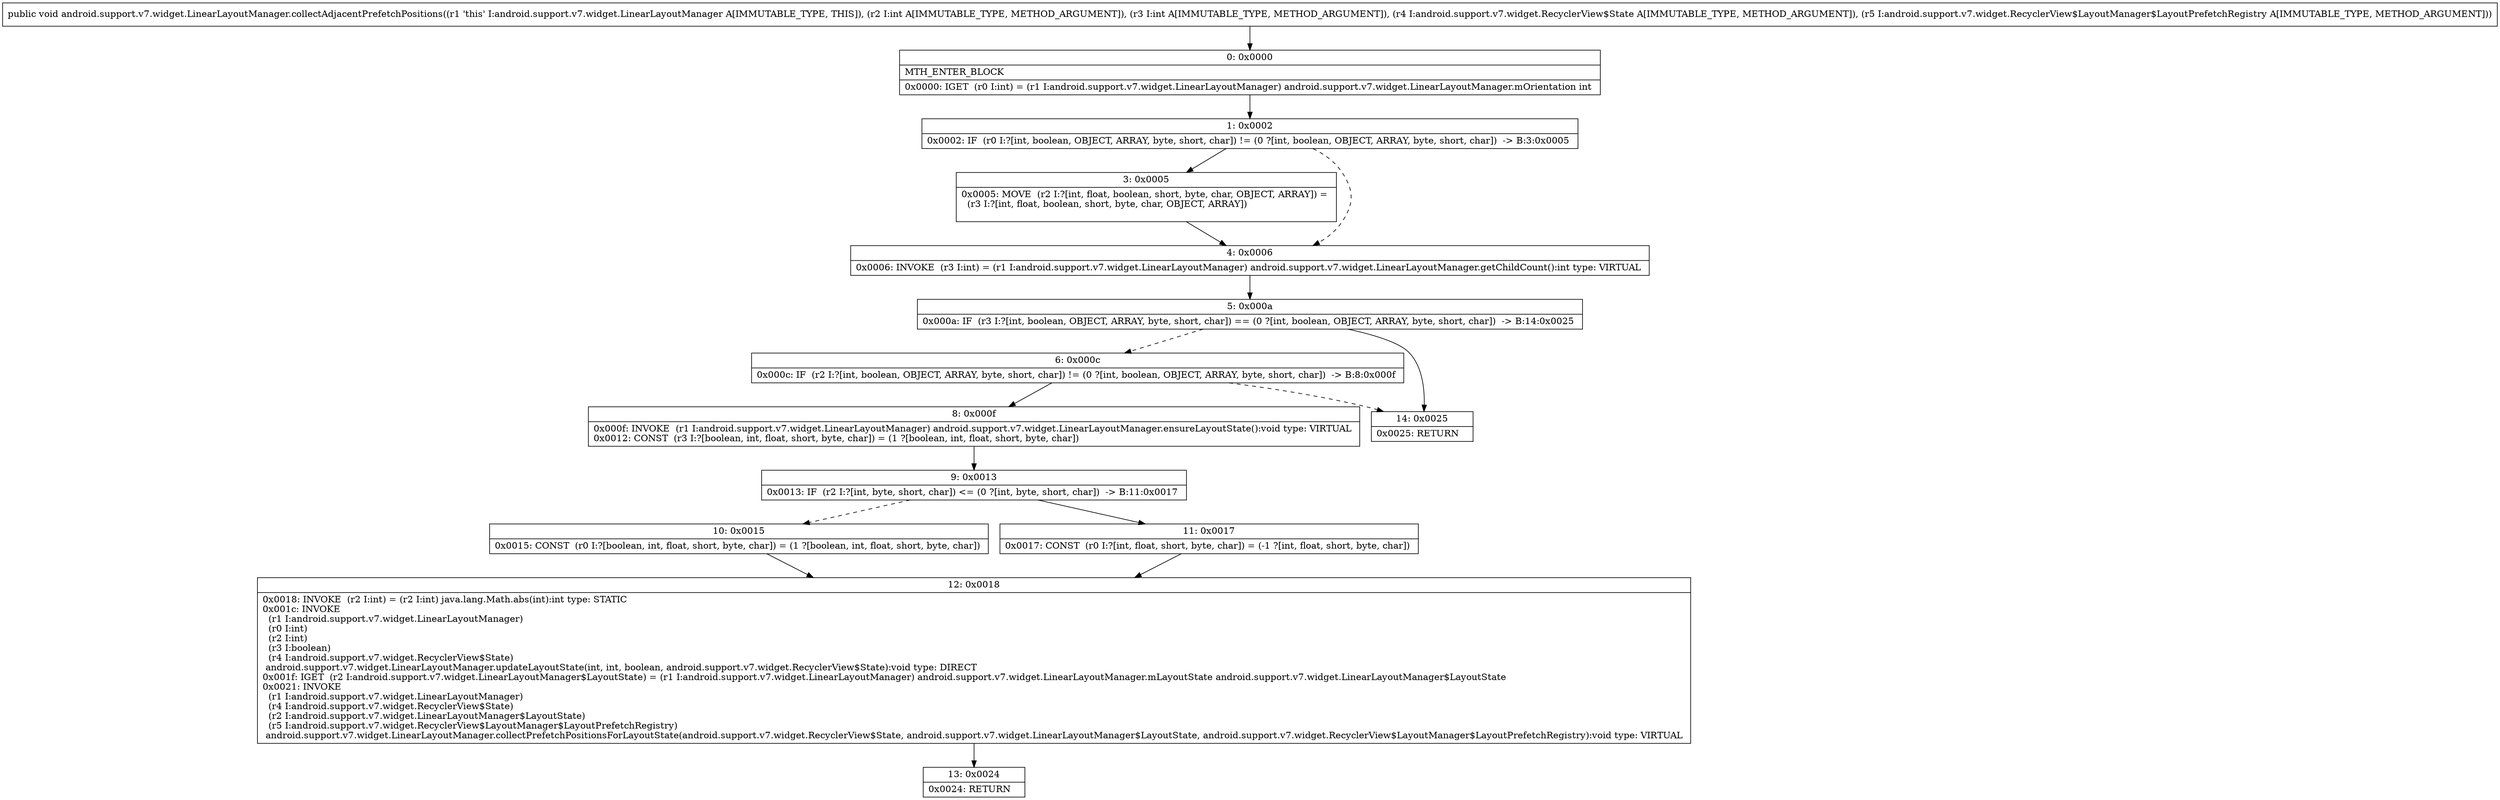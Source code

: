 digraph "CFG forandroid.support.v7.widget.LinearLayoutManager.collectAdjacentPrefetchPositions(IILandroid\/support\/v7\/widget\/RecyclerView$State;Landroid\/support\/v7\/widget\/RecyclerView$LayoutManager$LayoutPrefetchRegistry;)V" {
Node_0 [shape=record,label="{0\:\ 0x0000|MTH_ENTER_BLOCK\l|0x0000: IGET  (r0 I:int) = (r1 I:android.support.v7.widget.LinearLayoutManager) android.support.v7.widget.LinearLayoutManager.mOrientation int \l}"];
Node_1 [shape=record,label="{1\:\ 0x0002|0x0002: IF  (r0 I:?[int, boolean, OBJECT, ARRAY, byte, short, char]) != (0 ?[int, boolean, OBJECT, ARRAY, byte, short, char])  \-\> B:3:0x0005 \l}"];
Node_3 [shape=record,label="{3\:\ 0x0005|0x0005: MOVE  (r2 I:?[int, float, boolean, short, byte, char, OBJECT, ARRAY]) = \l  (r3 I:?[int, float, boolean, short, byte, char, OBJECT, ARRAY])\l \l}"];
Node_4 [shape=record,label="{4\:\ 0x0006|0x0006: INVOKE  (r3 I:int) = (r1 I:android.support.v7.widget.LinearLayoutManager) android.support.v7.widget.LinearLayoutManager.getChildCount():int type: VIRTUAL \l}"];
Node_5 [shape=record,label="{5\:\ 0x000a|0x000a: IF  (r3 I:?[int, boolean, OBJECT, ARRAY, byte, short, char]) == (0 ?[int, boolean, OBJECT, ARRAY, byte, short, char])  \-\> B:14:0x0025 \l}"];
Node_6 [shape=record,label="{6\:\ 0x000c|0x000c: IF  (r2 I:?[int, boolean, OBJECT, ARRAY, byte, short, char]) != (0 ?[int, boolean, OBJECT, ARRAY, byte, short, char])  \-\> B:8:0x000f \l}"];
Node_8 [shape=record,label="{8\:\ 0x000f|0x000f: INVOKE  (r1 I:android.support.v7.widget.LinearLayoutManager) android.support.v7.widget.LinearLayoutManager.ensureLayoutState():void type: VIRTUAL \l0x0012: CONST  (r3 I:?[boolean, int, float, short, byte, char]) = (1 ?[boolean, int, float, short, byte, char]) \l}"];
Node_9 [shape=record,label="{9\:\ 0x0013|0x0013: IF  (r2 I:?[int, byte, short, char]) \<= (0 ?[int, byte, short, char])  \-\> B:11:0x0017 \l}"];
Node_10 [shape=record,label="{10\:\ 0x0015|0x0015: CONST  (r0 I:?[boolean, int, float, short, byte, char]) = (1 ?[boolean, int, float, short, byte, char]) \l}"];
Node_11 [shape=record,label="{11\:\ 0x0017|0x0017: CONST  (r0 I:?[int, float, short, byte, char]) = (\-1 ?[int, float, short, byte, char]) \l}"];
Node_12 [shape=record,label="{12\:\ 0x0018|0x0018: INVOKE  (r2 I:int) = (r2 I:int) java.lang.Math.abs(int):int type: STATIC \l0x001c: INVOKE  \l  (r1 I:android.support.v7.widget.LinearLayoutManager)\l  (r0 I:int)\l  (r2 I:int)\l  (r3 I:boolean)\l  (r4 I:android.support.v7.widget.RecyclerView$State)\l android.support.v7.widget.LinearLayoutManager.updateLayoutState(int, int, boolean, android.support.v7.widget.RecyclerView$State):void type: DIRECT \l0x001f: IGET  (r2 I:android.support.v7.widget.LinearLayoutManager$LayoutState) = (r1 I:android.support.v7.widget.LinearLayoutManager) android.support.v7.widget.LinearLayoutManager.mLayoutState android.support.v7.widget.LinearLayoutManager$LayoutState \l0x0021: INVOKE  \l  (r1 I:android.support.v7.widget.LinearLayoutManager)\l  (r4 I:android.support.v7.widget.RecyclerView$State)\l  (r2 I:android.support.v7.widget.LinearLayoutManager$LayoutState)\l  (r5 I:android.support.v7.widget.RecyclerView$LayoutManager$LayoutPrefetchRegistry)\l android.support.v7.widget.LinearLayoutManager.collectPrefetchPositionsForLayoutState(android.support.v7.widget.RecyclerView$State, android.support.v7.widget.LinearLayoutManager$LayoutState, android.support.v7.widget.RecyclerView$LayoutManager$LayoutPrefetchRegistry):void type: VIRTUAL \l}"];
Node_13 [shape=record,label="{13\:\ 0x0024|0x0024: RETURN   \l}"];
Node_14 [shape=record,label="{14\:\ 0x0025|0x0025: RETURN   \l}"];
MethodNode[shape=record,label="{public void android.support.v7.widget.LinearLayoutManager.collectAdjacentPrefetchPositions((r1 'this' I:android.support.v7.widget.LinearLayoutManager A[IMMUTABLE_TYPE, THIS]), (r2 I:int A[IMMUTABLE_TYPE, METHOD_ARGUMENT]), (r3 I:int A[IMMUTABLE_TYPE, METHOD_ARGUMENT]), (r4 I:android.support.v7.widget.RecyclerView$State A[IMMUTABLE_TYPE, METHOD_ARGUMENT]), (r5 I:android.support.v7.widget.RecyclerView$LayoutManager$LayoutPrefetchRegistry A[IMMUTABLE_TYPE, METHOD_ARGUMENT])) }"];
MethodNode -> Node_0;
Node_0 -> Node_1;
Node_1 -> Node_3;
Node_1 -> Node_4[style=dashed];
Node_3 -> Node_4;
Node_4 -> Node_5;
Node_5 -> Node_6[style=dashed];
Node_5 -> Node_14;
Node_6 -> Node_8;
Node_6 -> Node_14[style=dashed];
Node_8 -> Node_9;
Node_9 -> Node_10[style=dashed];
Node_9 -> Node_11;
Node_10 -> Node_12;
Node_11 -> Node_12;
Node_12 -> Node_13;
}


